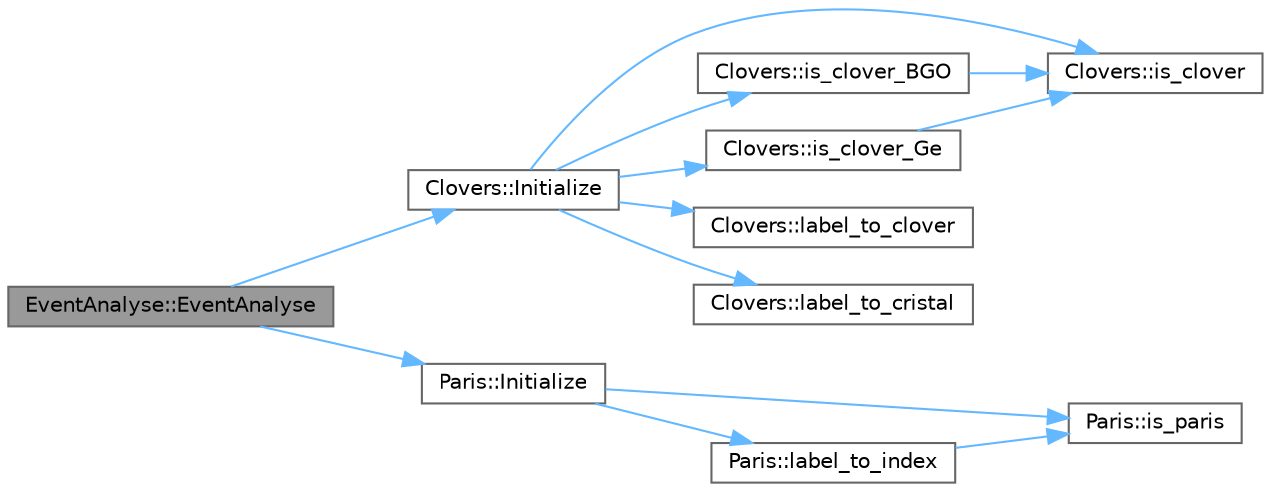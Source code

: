 digraph "EventAnalyse::EventAnalyse"
{
 // LATEX_PDF_SIZE
  bgcolor="transparent";
  edge [fontname=Helvetica,fontsize=10,labelfontname=Helvetica,labelfontsize=10];
  node [fontname=Helvetica,fontsize=10,shape=box,height=0.2,width=0.4];
  rankdir="LR";
  Node1 [id="Node000001",label="EventAnalyse::EventAnalyse",height=0.2,width=0.4,color="gray40", fillcolor="grey60", style="filled", fontcolor="black",tooltip=" "];
  Node1 -> Node2 [id="edge1_Node000001_Node000002",color="steelblue1",style="solid",tooltip=" "];
  Node2 [id="Node000002",label="Clovers::Initialize",height=0.2,width=0.4,color="grey40", fillcolor="white", style="filled",URL="$class_clovers.html#accefdb9345b426ca37ff2d61dfee3487",tooltip=" "];
  Node2 -> Node3 [id="edge2_Node000002_Node000003",color="steelblue1",style="solid",tooltip=" "];
  Node3 [id="Node000003",label="Clovers::is_clover",height=0.2,width=0.4,color="grey40", fillcolor="white", style="filled",URL="$class_clovers.html#a9c28e72706c325a4fe3b0aab61c0bfe0",tooltip=" "];
  Node2 -> Node4 [id="edge3_Node000002_Node000004",color="steelblue1",style="solid",tooltip=" "];
  Node4 [id="Node000004",label="Clovers::is_clover_BGO",height=0.2,width=0.4,color="grey40", fillcolor="white", style="filled",URL="$class_clovers.html#a4940a14c796f0825697af29156644e9c",tooltip=" "];
  Node4 -> Node3 [id="edge4_Node000004_Node000003",color="steelblue1",style="solid",tooltip=" "];
  Node2 -> Node5 [id="edge5_Node000002_Node000005",color="steelblue1",style="solid",tooltip=" "];
  Node5 [id="Node000005",label="Clovers::is_clover_Ge",height=0.2,width=0.4,color="grey40", fillcolor="white", style="filled",URL="$class_clovers.html#a434508059d1a1f8e1c31dc793505cdc7",tooltip=" "];
  Node5 -> Node3 [id="edge6_Node000005_Node000003",color="steelblue1",style="solid",tooltip=" "];
  Node2 -> Node6 [id="edge7_Node000002_Node000006",color="steelblue1",style="solid",tooltip=" "];
  Node6 [id="Node000006",label="Clovers::label_to_clover",height=0.2,width=0.4,color="grey40", fillcolor="white", style="filled",URL="$class_clovers.html#a9b2bcd83b6884936745b06346b121b73",tooltip=" "];
  Node2 -> Node7 [id="edge8_Node000002_Node000007",color="steelblue1",style="solid",tooltip=" "];
  Node7 [id="Node000007",label="Clovers::label_to_cristal",height=0.2,width=0.4,color="grey40", fillcolor="white", style="filled",URL="$class_clovers.html#ad047177f1403bb65359a6ad07ba4473a",tooltip=" "];
  Node1 -> Node8 [id="edge9_Node000001_Node000008",color="steelblue1",style="solid",tooltip=" "];
  Node8 [id="Node000008",label="Paris::Initialize",height=0.2,width=0.4,color="grey40", fillcolor="white", style="filled",URL="$class_paris.html#accb2dc0034a5913574a98e2d47409bcf",tooltip=" "];
  Node8 -> Node9 [id="edge10_Node000008_Node000009",color="steelblue1",style="solid",tooltip=" "];
  Node9 [id="Node000009",label="Paris::is_paris",height=0.2,width=0.4,color="grey40", fillcolor="white", style="filled",URL="$class_paris.html#a5e84a66240e195c7743f8c8dae84f800",tooltip=" "];
  Node8 -> Node10 [id="edge11_Node000008_Node000010",color="steelblue1",style="solid",tooltip=" "];
  Node10 [id="Node000010",label="Paris::label_to_index",height=0.2,width=0.4,color="grey40", fillcolor="white", style="filled",URL="$class_paris.html#a060a9d4c6345e7b73ac62ad5aee1bd23",tooltip=" "];
  Node10 -> Node9 [id="edge12_Node000010_Node000009",color="steelblue1",style="solid",tooltip=" "];
}

